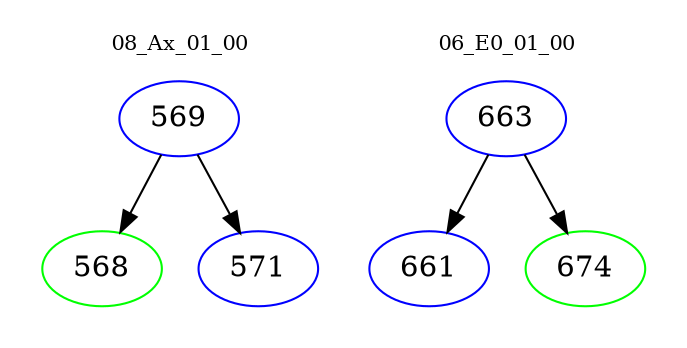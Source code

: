digraph{
subgraph cluster_0 {
color = white
label = "08_Ax_01_00";
fontsize=10;
T0_569 [label="569", color="blue"]
T0_569 -> T0_568 [color="black"]
T0_568 [label="568", color="green"]
T0_569 -> T0_571 [color="black"]
T0_571 [label="571", color="blue"]
}
subgraph cluster_1 {
color = white
label = "06_E0_01_00";
fontsize=10;
T1_663 [label="663", color="blue"]
T1_663 -> T1_661 [color="black"]
T1_661 [label="661", color="blue"]
T1_663 -> T1_674 [color="black"]
T1_674 [label="674", color="green"]
}
}
